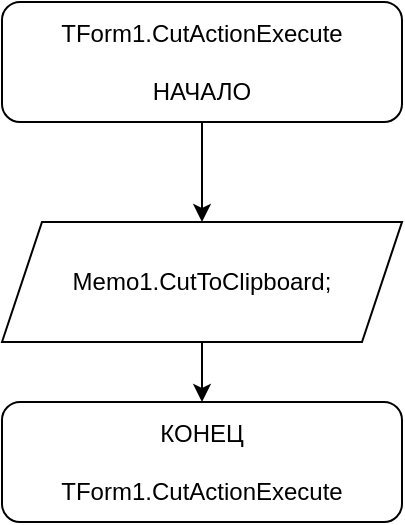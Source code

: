 <mxfile version="14.6.10" type="device"><diagram id="MLXl4SJXN1zzh-sG8Q2Y" name="Page-1"><mxGraphModel dx="1422" dy="705" grid="1" gridSize="10" guides="1" tooltips="1" connect="1" arrows="1" fold="1" page="1" pageScale="1" pageWidth="827" pageHeight="1169" math="0" shadow="0"><root><mxCell id="0"/><mxCell id="1" parent="0"/><mxCell id="Au7FCIsnh-wM0M_FkJMA-4" style="edgeStyle=orthogonalEdgeStyle;rounded=0;orthogonalLoop=1;jettySize=auto;html=1;exitX=0.5;exitY=1;exitDx=0;exitDy=0;entryX=0.5;entryY=0;entryDx=0;entryDy=0;" edge="1" parent="1" source="Au7FCIsnh-wM0M_FkJMA-1" target="Au7FCIsnh-wM0M_FkJMA-2"><mxGeometry relative="1" as="geometry"/></mxCell><mxCell id="Au7FCIsnh-wM0M_FkJMA-1" value="TForm1.CutActionExecute&lt;br&gt;&lt;br&gt;НАЧАЛО" style="rounded=1;whiteSpace=wrap;html=1;" vertex="1" parent="1"><mxGeometry x="40" y="40" width="200" height="60" as="geometry"/></mxCell><mxCell id="Au7FCIsnh-wM0M_FkJMA-7" style="edgeStyle=orthogonalEdgeStyle;rounded=0;orthogonalLoop=1;jettySize=auto;html=1;exitX=0.5;exitY=1;exitDx=0;exitDy=0;" edge="1" parent="1" source="Au7FCIsnh-wM0M_FkJMA-2" target="Au7FCIsnh-wM0M_FkJMA-6"><mxGeometry relative="1" as="geometry"/></mxCell><mxCell id="Au7FCIsnh-wM0M_FkJMA-2" value="Memo1.CutToClipboard;" style="shape=parallelogram;perimeter=parallelogramPerimeter;whiteSpace=wrap;html=1;fixedSize=1;" vertex="1" parent="1"><mxGeometry x="40" y="150" width="200" height="60" as="geometry"/></mxCell><mxCell id="Au7FCIsnh-wM0M_FkJMA-6" value="КОНЕЦ&lt;br&gt;&lt;br&gt;TForm1.CutActionExecute" style="rounded=1;whiteSpace=wrap;html=1;" vertex="1" parent="1"><mxGeometry x="40" y="240" width="200" height="60" as="geometry"/></mxCell></root></mxGraphModel></diagram></mxfile>